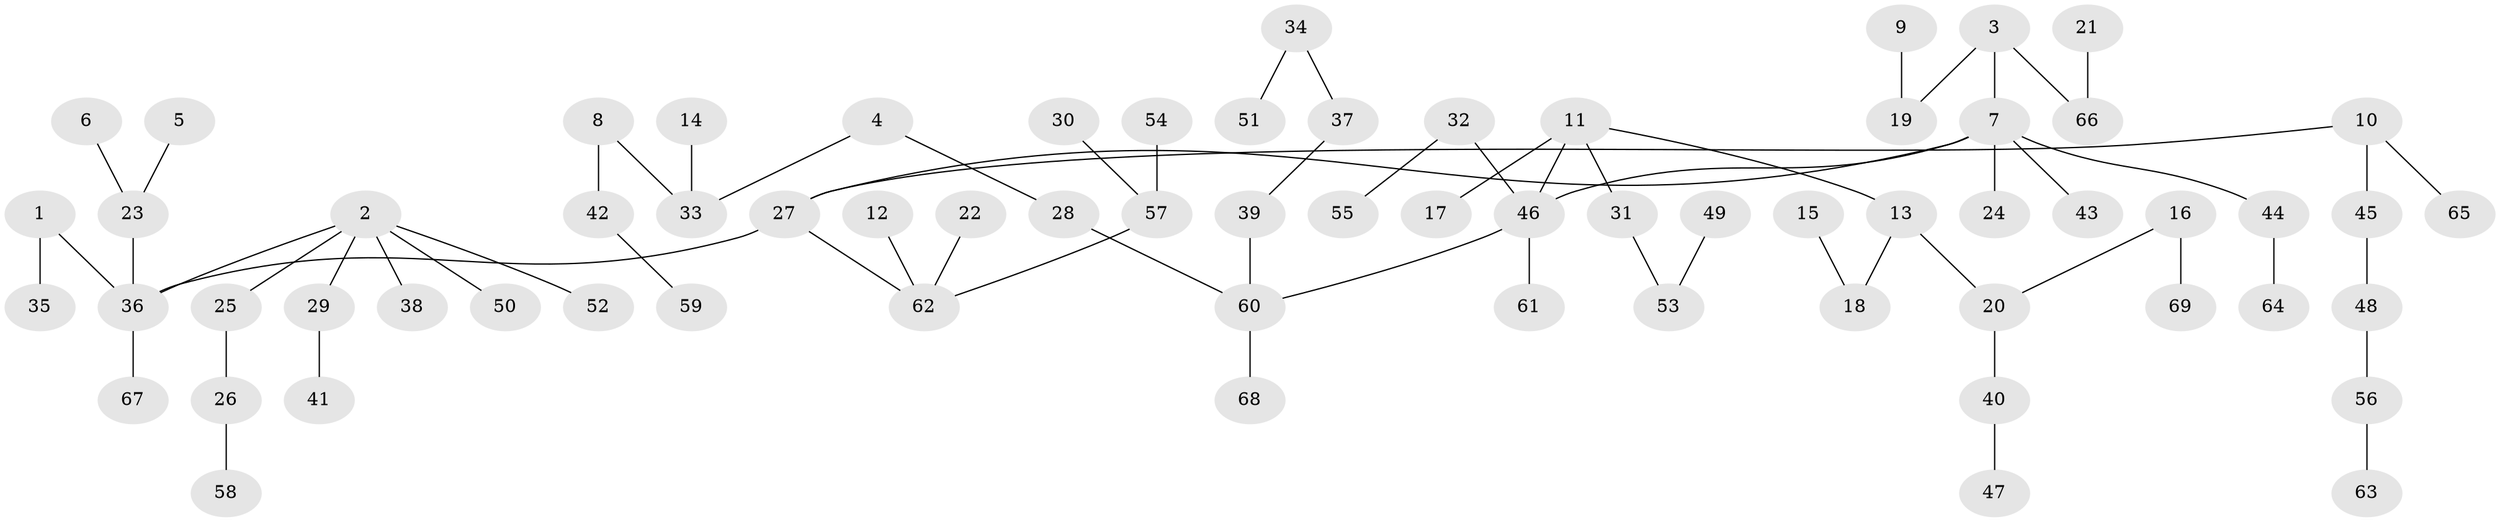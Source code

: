 // original degree distribution, {6: 0.028985507246376812, 3: 0.18115942028985507, 7: 0.007246376811594203, 5: 0.014492753623188406, 2: 0.2246376811594203, 4: 0.050724637681159424, 1: 0.4927536231884058}
// Generated by graph-tools (version 1.1) at 2025/02/03/09/25 03:02:21]
// undirected, 69 vertices, 68 edges
graph export_dot {
graph [start="1"]
  node [color=gray90,style=filled];
  1;
  2;
  3;
  4;
  5;
  6;
  7;
  8;
  9;
  10;
  11;
  12;
  13;
  14;
  15;
  16;
  17;
  18;
  19;
  20;
  21;
  22;
  23;
  24;
  25;
  26;
  27;
  28;
  29;
  30;
  31;
  32;
  33;
  34;
  35;
  36;
  37;
  38;
  39;
  40;
  41;
  42;
  43;
  44;
  45;
  46;
  47;
  48;
  49;
  50;
  51;
  52;
  53;
  54;
  55;
  56;
  57;
  58;
  59;
  60;
  61;
  62;
  63;
  64;
  65;
  66;
  67;
  68;
  69;
  1 -- 35 [weight=1.0];
  1 -- 36 [weight=1.0];
  2 -- 25 [weight=1.0];
  2 -- 29 [weight=1.0];
  2 -- 36 [weight=1.0];
  2 -- 38 [weight=1.0];
  2 -- 50 [weight=1.0];
  2 -- 52 [weight=1.0];
  3 -- 7 [weight=1.0];
  3 -- 19 [weight=1.0];
  3 -- 66 [weight=1.0];
  4 -- 28 [weight=1.0];
  4 -- 33 [weight=1.0];
  5 -- 23 [weight=1.0];
  6 -- 23 [weight=1.0];
  7 -- 24 [weight=1.0];
  7 -- 27 [weight=1.0];
  7 -- 43 [weight=1.0];
  7 -- 44 [weight=1.0];
  7 -- 46 [weight=1.0];
  8 -- 33 [weight=1.0];
  8 -- 42 [weight=1.0];
  9 -- 19 [weight=1.0];
  10 -- 27 [weight=1.0];
  10 -- 45 [weight=1.0];
  10 -- 65 [weight=1.0];
  11 -- 13 [weight=1.0];
  11 -- 17 [weight=1.0];
  11 -- 31 [weight=1.0];
  11 -- 46 [weight=1.0];
  12 -- 62 [weight=1.0];
  13 -- 18 [weight=1.0];
  13 -- 20 [weight=1.0];
  14 -- 33 [weight=1.0];
  15 -- 18 [weight=1.0];
  16 -- 20 [weight=1.0];
  16 -- 69 [weight=1.0];
  20 -- 40 [weight=1.0];
  21 -- 66 [weight=1.0];
  22 -- 62 [weight=1.0];
  23 -- 36 [weight=1.0];
  25 -- 26 [weight=1.0];
  26 -- 58 [weight=1.0];
  27 -- 36 [weight=1.0];
  27 -- 62 [weight=1.0];
  28 -- 60 [weight=1.0];
  29 -- 41 [weight=1.0];
  30 -- 57 [weight=1.0];
  31 -- 53 [weight=1.0];
  32 -- 46 [weight=1.0];
  32 -- 55 [weight=1.0];
  34 -- 37 [weight=1.0];
  34 -- 51 [weight=1.0];
  36 -- 67 [weight=1.0];
  37 -- 39 [weight=1.0];
  39 -- 60 [weight=1.0];
  40 -- 47 [weight=1.0];
  42 -- 59 [weight=1.0];
  44 -- 64 [weight=1.0];
  45 -- 48 [weight=1.0];
  46 -- 60 [weight=1.0];
  46 -- 61 [weight=1.0];
  48 -- 56 [weight=1.0];
  49 -- 53 [weight=1.0];
  54 -- 57 [weight=1.0];
  56 -- 63 [weight=1.0];
  57 -- 62 [weight=1.0];
  60 -- 68 [weight=1.0];
}
